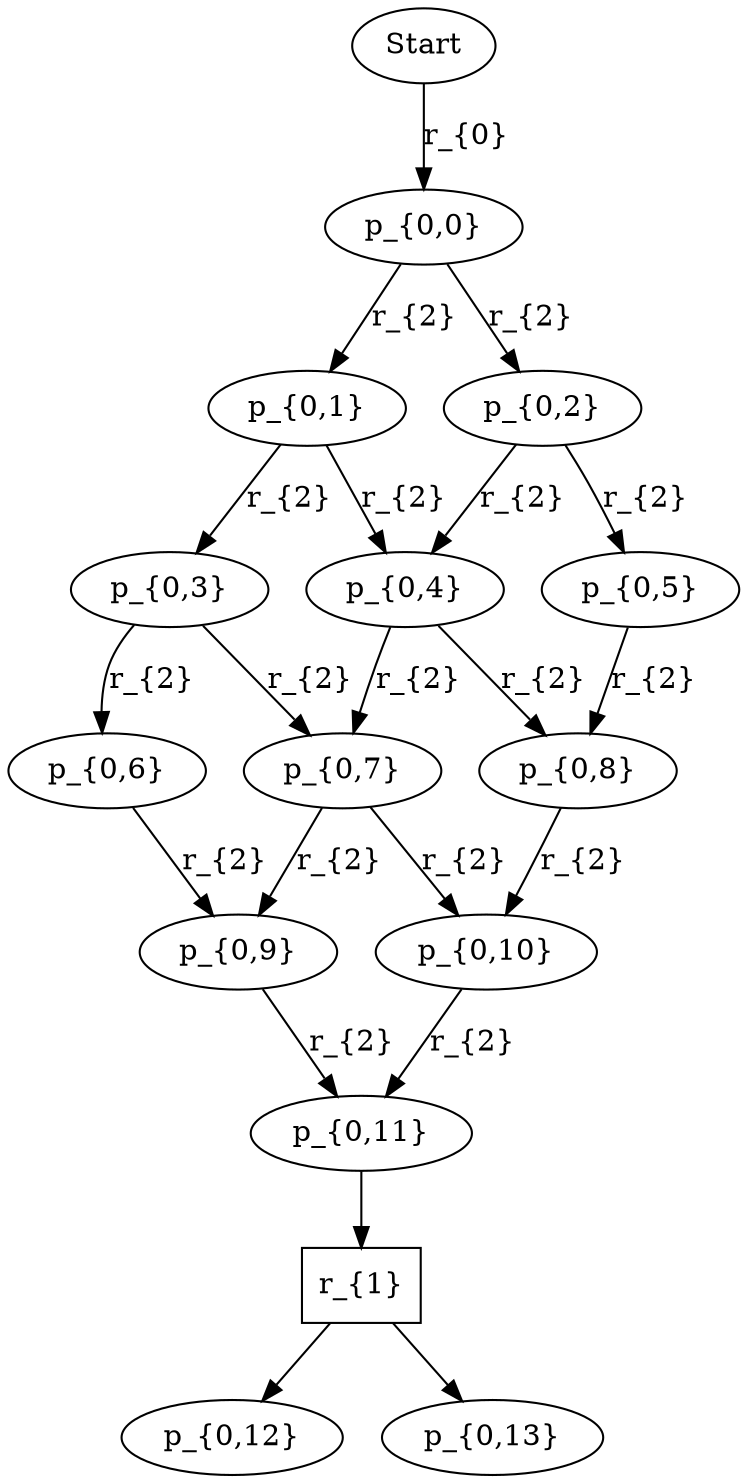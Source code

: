 digraph g {

// id = 0, graphName = Start
"0-0" [ shape=ellipse label="Start" ];
// id = 1, graphName = p_{0,0}
"1-0" [ shape=ellipse label="p_{0,0}" ];
// id = 3, graphName = p_{0,1}
"3-0" [ shape=ellipse label="p_{0,1}" ];
// id = 5, graphName = p_{0,2}
"5-0" [ shape=ellipse label="p_{0,2}" ];
// id = 7, graphName = p_{0,3}
"7-0" [ shape=ellipse label="p_{0,3}" ];
// id = 9, graphName = p_{0,4}
"9-0" [ shape=ellipse label="p_{0,4}" ];
// id = 12, graphName = p_{0,5}
"12-0" [ shape=ellipse label="p_{0,5}" ];
// id = 14, graphName = p_{0,6}
"14-0" [ shape=ellipse label="p_{0,6}" ];
// id = 16, graphName = p_{0,7}
"16-0" [ shape=ellipse label="p_{0,7}" ];
// id = 19, graphName = p_{0,8}
"19-0" [ shape=ellipse label="p_{0,8}" ];
// id = 22, graphName = p_{0,9}
"22-0" [ shape=ellipse label="p_{0,9}" ];
// id = 25, graphName = p_{0,10}
"25-0" [ shape=ellipse label="p_{0,10}" ];
// id = 28, graphName = p_{0,11}
"28-0" [ shape=ellipse label="p_{0,11}" ];
// id = 31, graphName = p_{0,12}
"31-0" [ shape=ellipse label="p_{0,12}" ];
// id = 32, graphName = p_{0,13}
"32-0" [ shape=ellipse label="p_{0,13}" ];
// id = 33{ 'p_{0,11}' }, 'RemoveSingleR', { 'p_{0,12}' 'p_{0,13}' }
"33-0" [ shape=box label="r_{1}" ];
// id = 2{ 'Start' }, 'Mark for conversion', { 'p_{0,0}' }
"0-0" -> "1-0" [ label="r_{0}" ];
// id = 4{ 'p_{0,0}' }, 'reattachExternalEdge', { 'p_{0,1}' }
"1-0" -> "3-0" [ label="r_{2}" ];
// id = 6{ 'p_{0,0}' }, 'reattachExternalEdge', { 'p_{0,2}' }
"1-0" -> "5-0" [ label="r_{2}" ];
// id = 8{ 'p_{0,1}' }, 'reattachExternalEdge', { 'p_{0,3}' }
"3-0" -> "7-0" [ label="r_{2}" ];
// id = 10{ 'p_{0,1}' }, 'reattachExternalEdge', { 'p_{0,4}' }
"3-0" -> "9-0" [ label="r_{2}" ];
// id = 11{ 'p_{0,2}' }, 'reattachExternalEdge', { 'p_{0,4}' }
"5-0" -> "9-0" [ label="r_{2}" ];
// id = 13{ 'p_{0,2}' }, 'reattachExternalEdge', { 'p_{0,5}' }
"5-0" -> "12-0" [ label="r_{2}" ];
// id = 15{ 'p_{0,3}' }, 'reattachExternalEdge', { 'p_{0,6}' }
"7-0" -> "14-0" [ label="r_{2}" ];
// id = 17{ 'p_{0,3}' }, 'reattachExternalEdge', { 'p_{0,7}' }
"7-0" -> "16-0" [ label="r_{2}" ];
// id = 18{ 'p_{0,4}' }, 'reattachExternalEdge', { 'p_{0,7}' }
"9-0" -> "16-0" [ label="r_{2}" ];
// id = 20{ 'p_{0,4}' }, 'reattachExternalEdge', { 'p_{0,8}' }
"9-0" -> "19-0" [ label="r_{2}" ];
// id = 21{ 'p_{0,5}' }, 'reattachExternalEdge', { 'p_{0,8}' }
"12-0" -> "19-0" [ label="r_{2}" ];
// id = 23{ 'p_{0,6}' }, 'reattachExternalEdge', { 'p_{0,9}' }
"14-0" -> "22-0" [ label="r_{2}" ];
// id = 24{ 'p_{0,7}' }, 'reattachExternalEdge', { 'p_{0,9}' }
"16-0" -> "22-0" [ label="r_{2}" ];
// id = 26{ 'p_{0,7}' }, 'reattachExternalEdge', { 'p_{0,10}' }
"16-0" -> "25-0" [ label="r_{2}" ];
// id = 27{ 'p_{0,8}' }, 'reattachExternalEdge', { 'p_{0,10}' }
"19-0" -> "25-0" [ label="r_{2}" ];
// id = 29{ 'p_{0,9}' }, 'reattachExternalEdge', { 'p_{0,11}' }
"22-0" -> "28-0" [ label="r_{2}" ];
// id = 30{ 'p_{0,10}' }, 'reattachExternalEdge', { 'p_{0,11}' }
"25-0" -> "28-0" [ label="r_{2}" ];
// id = 33{ 'p_{0,11}' }, 'RemoveSingleR', { 'p_{0,12}' 'p_{0,13}' }
"28-0" -> "33-0" [ ];
"33-0" -> "31-0" [ ];
"33-0" -> "32-0" [ ];
}
